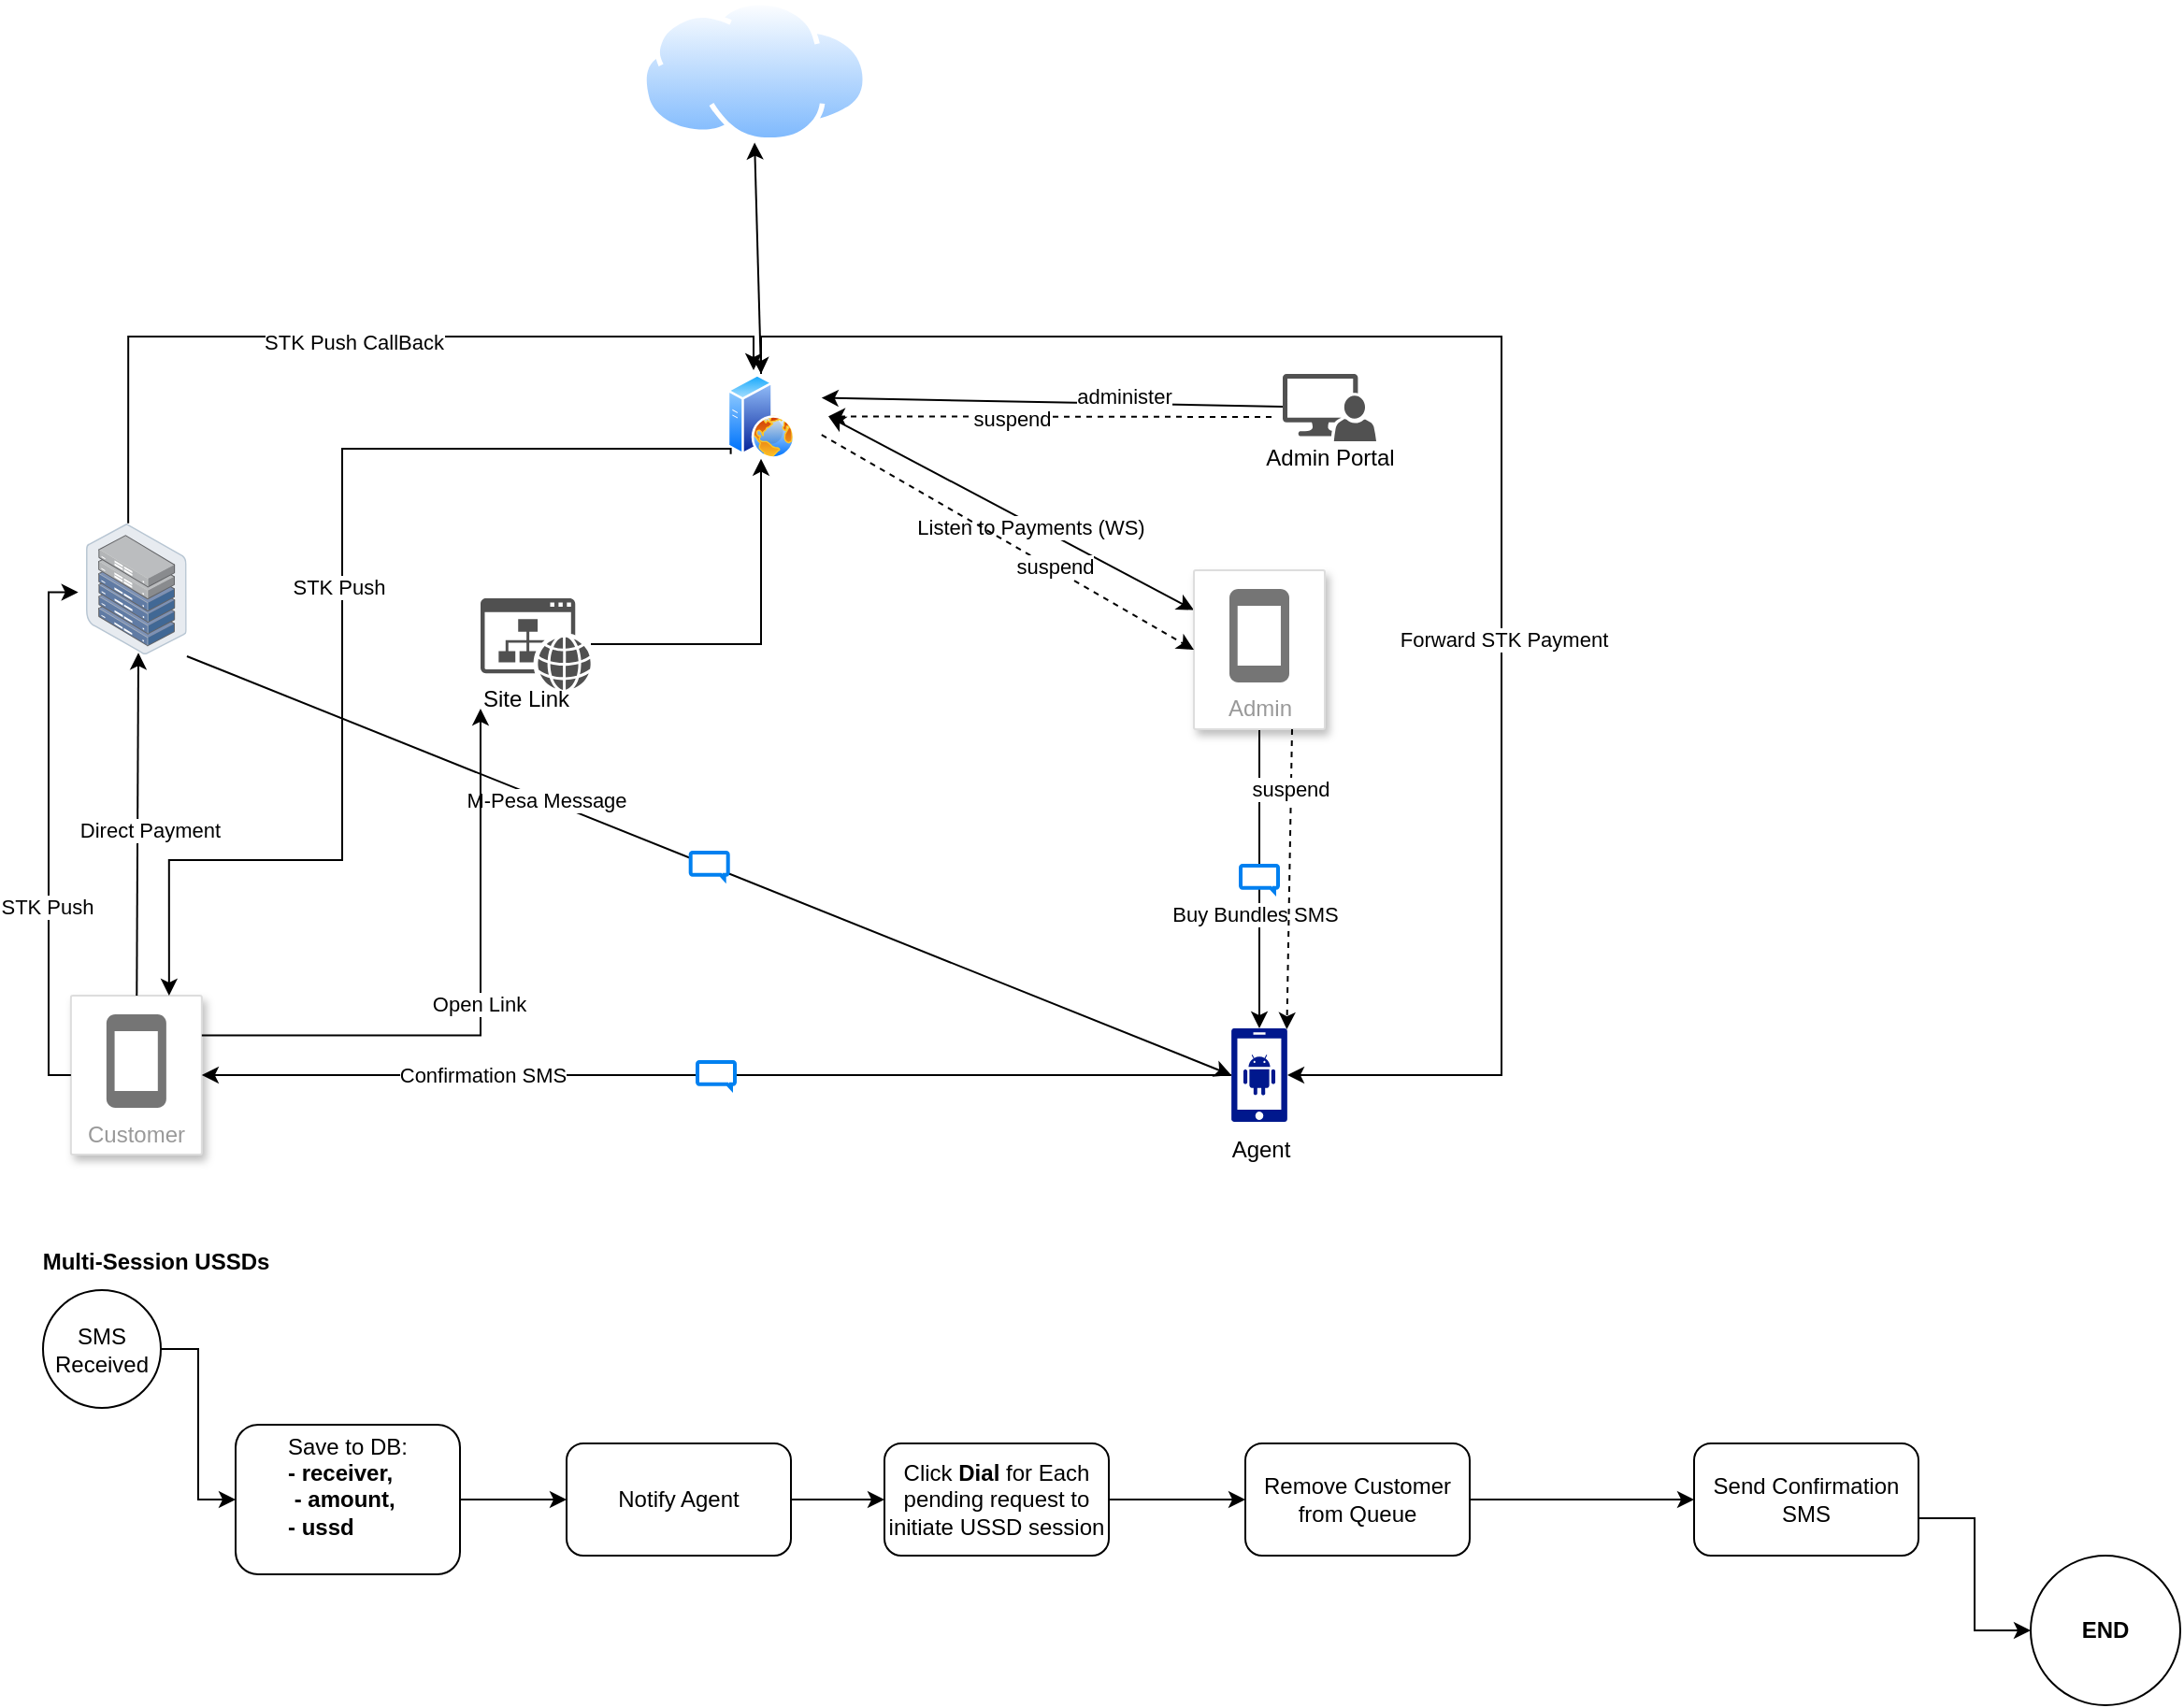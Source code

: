 <mxfile version="24.7.6">
  <diagram name="Page-1" id="izLVnv7lBoGsd2MbyICW">
    <mxGraphModel dx="1354" dy="740" grid="1" gridSize="10" guides="1" tooltips="1" connect="1" arrows="1" fold="1" page="1" pageScale="1" pageWidth="850" pageHeight="1100" math="0" shadow="0">
      <root>
        <mxCell id="0" />
        <mxCell id="1" parent="0" />
        <mxCell id="lsS754e5FoWiEUBsbKIs-1" value="" style="aspect=fixed;html=1;align=center;shadow=0;dashed=0;spacingTop=3;image=img/lib/active_directory/web_server.svg;shape=image;labelBackgroundColor=default;verticalAlign=top;verticalLabelPosition=bottom;sketch=0;pointerEvents=1;strokeColor=none;labelPosition=center;fillColor=#00188D;perimeter=ellipsePerimeter;" parent="1" vertex="1">
          <mxGeometry x="408" y="220" width="72" height="45.36" as="geometry" />
        </mxCell>
        <mxCell id="lsS754e5FoWiEUBsbKIs-7" value="Customer" style="strokeColor=#dddddd;shadow=1;strokeWidth=1;rounded=1;absoluteArcSize=1;arcSize=2;labelPosition=center;verticalLabelPosition=middle;align=center;verticalAlign=bottom;spacingLeft=0;fontColor=#999999;fontSize=12;whiteSpace=wrap;spacingBottom=2;html=1;" parent="1" vertex="1">
          <mxGeometry x="74.93" y="552.5" width="70" height="85" as="geometry" />
        </mxCell>
        <mxCell id="lsS754e5FoWiEUBsbKIs-8" value="" style="sketch=0;dashed=0;connectable=0;html=1;fillColor=#757575;strokeColor=none;shape=mxgraph.gcp2.phone;part=1;" parent="lsS754e5FoWiEUBsbKIs-7" vertex="1">
          <mxGeometry x="0.5" width="32" height="50" relative="1" as="geometry">
            <mxPoint x="-16" y="10" as="offset" />
          </mxGeometry>
        </mxCell>
        <mxCell id="lsS754e5FoWiEUBsbKIs-20" style="rounded=0;orthogonalLoop=1;jettySize=auto;html=1;entryX=1;entryY=0.25;entryDx=0;entryDy=0;" parent="1" source="lsS754e5FoWiEUBsbKIs-11" target="lsS754e5FoWiEUBsbKIs-1" edge="1">
          <mxGeometry relative="1" as="geometry" />
        </mxCell>
        <mxCell id="Y_LsZwWBNOfJoLUkH_yc-34" value="administer" style="edgeLabel;html=1;align=center;verticalAlign=middle;resizable=0;points=[];" vertex="1" connectable="0" parent="lsS754e5FoWiEUBsbKIs-20">
          <mxGeometry x="-0.312" y="-4" relative="1" as="geometry">
            <mxPoint as="offset" />
          </mxGeometry>
        </mxCell>
        <mxCell id="lsS754e5FoWiEUBsbKIs-17" value="" style="endArrow=classic;startArrow=classic;html=1;rounded=0;entryX=0;entryY=0.25;entryDx=0;entryDy=0;exitX=1;exitY=0.5;exitDx=0;exitDy=0;" parent="1" source="lsS754e5FoWiEUBsbKIs-1" target="DG5qp-f84GWuBGF_UOD1-55" edge="1">
          <mxGeometry width="50" height="50" relative="1" as="geometry">
            <mxPoint x="423" y="390" as="sourcePoint" />
            <mxPoint x="605.5" y="342.5" as="targetPoint" />
          </mxGeometry>
        </mxCell>
        <mxCell id="DG5qp-f84GWuBGF_UOD1-77" value="Listen to Payments (WS)" style="edgeLabel;html=1;align=center;verticalAlign=middle;resizable=0;points=[];" parent="lsS754e5FoWiEUBsbKIs-17" vertex="1" connectable="0">
          <mxGeometry x="0.112" y="-2" relative="1" as="geometry">
            <mxPoint as="offset" />
          </mxGeometry>
        </mxCell>
        <mxCell id="DG5qp-f84GWuBGF_UOD1-15" value="" style="endArrow=classic;html=1;rounded=0;entryX=0.52;entryY=0.988;entryDx=0;entryDy=0;entryPerimeter=0;" parent="1" source="lsS754e5FoWiEUBsbKIs-7" target="DG5qp-f84GWuBGF_UOD1-19" edge="1">
          <mxGeometry relative="1" as="geometry">
            <mxPoint x="106.87" y="460" as="sourcePoint" />
            <mxPoint x="113" y="370" as="targetPoint" />
          </mxGeometry>
        </mxCell>
        <mxCell id="DG5qp-f84GWuBGF_UOD1-46" value="Direct Payment" style="edgeLabel;html=1;align=center;verticalAlign=middle;resizable=0;points=[];" parent="DG5qp-f84GWuBGF_UOD1-15" vertex="1" connectable="0">
          <mxGeometry x="-0.034" y="-6" relative="1" as="geometry">
            <mxPoint as="offset" />
          </mxGeometry>
        </mxCell>
        <mxCell id="DG5qp-f84GWuBGF_UOD1-71" style="rounded=0;orthogonalLoop=1;jettySize=auto;html=1;edgeStyle=orthogonalEdgeStyle;exitX=0.419;exitY=-0.002;exitDx=0;exitDy=0;exitPerimeter=0;" parent="1" source="DG5qp-f84GWuBGF_UOD1-19" edge="1">
          <mxGeometry relative="1" as="geometry">
            <Array as="points">
              <mxPoint x="106" y="200" />
              <mxPoint x="440" y="200" />
            </Array>
            <mxPoint x="100" y="290" as="sourcePoint" />
            <mxPoint x="440" y="218" as="targetPoint" />
          </mxGeometry>
        </mxCell>
        <mxCell id="DG5qp-f84GWuBGF_UOD1-74" value="STK Push CallBack" style="edgeLabel;html=1;align=center;verticalAlign=middle;resizable=0;points=[];" parent="DG5qp-f84GWuBGF_UOD1-71" vertex="1" connectable="0">
          <mxGeometry x="-0.027" y="-3" relative="1" as="geometry">
            <mxPoint as="offset" />
          </mxGeometry>
        </mxCell>
        <mxCell id="DG5qp-f84GWuBGF_UOD1-19" value="" style="image;points=[];aspect=fixed;html=1;align=center;shadow=0;dashed=0;image=img/lib/allied_telesis/storage/Datacenter_Server_Half_Rack_ToR.svg;" parent="1" vertex="1">
          <mxGeometry x="83" y="300" width="53.87" height="70" as="geometry" />
        </mxCell>
        <mxCell id="DG5qp-f84GWuBGF_UOD1-23" value="" style="endArrow=classic;html=1;rounded=0;entryX=1;entryY=0.5;entryDx=0;entryDy=0;exitX=0;exitY=0.5;exitDx=0;exitDy=0;exitPerimeter=0;" parent="1" source="lsS754e5FoWiEUBsbKIs-5" target="lsS754e5FoWiEUBsbKIs-7" edge="1">
          <mxGeometry relative="1" as="geometry">
            <mxPoint x="136.87" y="419" as="sourcePoint" />
            <mxPoint x="607.87" y="586" as="targetPoint" />
          </mxGeometry>
        </mxCell>
        <mxCell id="DG5qp-f84GWuBGF_UOD1-24" value="" style="shape=mxgraph.ios7.icons.message;html=1;outlineConnect=0;verticalLabelPosition=bottom;labelBackgroundColor=#ffffff;verticalAlign=top;strokeWidth=2;strokeColor=#0080F0;shadow=0;dashed=0;" parent="DG5qp-f84GWuBGF_UOD1-23" vertex="1">
          <mxGeometry width="20" height="14" relative="1" as="geometry">
            <mxPoint x="-10" y="-7" as="offset" />
          </mxGeometry>
        </mxCell>
        <mxCell id="DG5qp-f84GWuBGF_UOD1-45" value="Confirmation SMS" style="edgeLabel;html=1;align=center;verticalAlign=middle;resizable=0;points=[];" parent="DG5qp-f84GWuBGF_UOD1-23" vertex="1" connectable="0">
          <mxGeometry x="0.509" relative="1" as="geometry">
            <mxPoint x="15" as="offset" />
          </mxGeometry>
        </mxCell>
        <mxCell id="DG5qp-f84GWuBGF_UOD1-38" value="" style="endArrow=classic;html=1;rounded=0;exitX=1.002;exitY=1.014;exitDx=0;exitDy=0;exitPerimeter=0;entryX=0;entryY=0.5;entryDx=0;entryDy=0;entryPerimeter=0;" parent="1" source="DG5qp-f84GWuBGF_UOD1-19" target="lsS754e5FoWiEUBsbKIs-5" edge="1">
          <mxGeometry relative="1" as="geometry">
            <mxPoint x="614" y="480" as="sourcePoint" />
            <mxPoint x="153" y="468" as="targetPoint" />
          </mxGeometry>
        </mxCell>
        <mxCell id="DG5qp-f84GWuBGF_UOD1-39" value="" style="shape=mxgraph.ios7.icons.message;html=1;outlineConnect=0;verticalLabelPosition=bottom;labelBackgroundColor=#ffffff;verticalAlign=top;strokeWidth=2;strokeColor=#0080F0;shadow=0;dashed=0;" parent="DG5qp-f84GWuBGF_UOD1-38" vertex="1">
          <mxGeometry width="20" height="14" relative="1" as="geometry">
            <mxPoint x="-10" y="-7" as="offset" />
          </mxGeometry>
        </mxCell>
        <mxCell id="DG5qp-f84GWuBGF_UOD1-43" value="M-Pesa Message" style="edgeLabel;html=1;align=center;verticalAlign=middle;resizable=0;points=[];" parent="DG5qp-f84GWuBGF_UOD1-38" vertex="1" connectable="0">
          <mxGeometry x="-0.312" relative="1" as="geometry">
            <mxPoint as="offset" />
          </mxGeometry>
        </mxCell>
        <mxCell id="DG5qp-f84GWuBGF_UOD1-40" value="" style="endArrow=classic;html=1;rounded=0;entryX=0.5;entryY=0;entryDx=0;entryDy=0;entryPerimeter=0;exitX=0.5;exitY=1;exitDx=0;exitDy=0;" parent="1" source="DG5qp-f84GWuBGF_UOD1-55" target="lsS754e5FoWiEUBsbKIs-5" edge="1">
          <mxGeometry relative="1" as="geometry">
            <mxPoint x="653" y="410" as="sourcePoint" />
            <mxPoint x="623" y="500" as="targetPoint" />
          </mxGeometry>
        </mxCell>
        <mxCell id="DG5qp-f84GWuBGF_UOD1-41" value="" style="shape=mxgraph.ios7.icons.message;html=1;outlineConnect=0;verticalLabelPosition=bottom;labelBackgroundColor=#ffffff;verticalAlign=top;strokeWidth=2;strokeColor=#0080F0;shadow=0;dashed=0;" parent="DG5qp-f84GWuBGF_UOD1-40" vertex="1">
          <mxGeometry width="20" height="14" relative="1" as="geometry">
            <mxPoint x="-10" y="-7" as="offset" />
          </mxGeometry>
        </mxCell>
        <mxCell id="DG5qp-f84GWuBGF_UOD1-75" value="Buy Bundles SMS" style="edgeLabel;html=1;align=center;verticalAlign=middle;resizable=0;points=[];" parent="DG5qp-f84GWuBGF_UOD1-40" vertex="1" connectable="0">
          <mxGeometry x="0.234" y="-3" relative="1" as="geometry">
            <mxPoint as="offset" />
          </mxGeometry>
        </mxCell>
        <mxCell id="DG5qp-f84GWuBGF_UOD1-48" value="" style="group" parent="1" vertex="1" connectable="0">
          <mxGeometry x="685.5" y="570" width="50" height="80" as="geometry" />
        </mxCell>
        <mxCell id="lsS754e5FoWiEUBsbKIs-5" value="" style="sketch=0;aspect=fixed;pointerEvents=1;shadow=0;dashed=0;html=1;strokeColor=none;labelPosition=center;verticalLabelPosition=bottom;verticalAlign=top;align=center;fillColor=#00188D;shape=mxgraph.mscae.enterprise.android_phone" parent="DG5qp-f84GWuBGF_UOD1-48" vertex="1">
          <mxGeometry x="10" width="30" height="50" as="geometry" />
        </mxCell>
        <mxCell id="DG5qp-f84GWuBGF_UOD1-47" value="Agent" style="text;html=1;align=center;verticalAlign=middle;resizable=0;points=[];autosize=1;strokeColor=none;fillColor=none;" parent="DG5qp-f84GWuBGF_UOD1-48" vertex="1">
          <mxGeometry y="50" width="50" height="30" as="geometry" />
        </mxCell>
        <mxCell id="DG5qp-f84GWuBGF_UOD1-54" value="" style="group" parent="1" vertex="1" connectable="0">
          <mxGeometry x="660.5" y="360" width="85" height="80" as="geometry" />
        </mxCell>
        <mxCell id="DG5qp-f84GWuBGF_UOD1-55" value="Admin" style="strokeColor=#dddddd;shadow=1;strokeWidth=1;rounded=1;absoluteArcSize=1;arcSize=2;labelPosition=center;verticalLabelPosition=middle;align=center;verticalAlign=bottom;spacingLeft=0;fontColor=#999999;fontSize=12;whiteSpace=wrap;spacingBottom=2;html=1;" parent="DG5qp-f84GWuBGF_UOD1-54" vertex="1">
          <mxGeometry x="15" y="-35" width="70" height="85" as="geometry" />
        </mxCell>
        <mxCell id="DG5qp-f84GWuBGF_UOD1-56" value="" style="sketch=0;dashed=0;connectable=0;html=1;fillColor=#757575;strokeColor=none;shape=mxgraph.gcp2.phone;part=1;" parent="DG5qp-f84GWuBGF_UOD1-55" vertex="1">
          <mxGeometry x="0.5" width="32" height="50" relative="1" as="geometry">
            <mxPoint x="-16" y="10" as="offset" />
          </mxGeometry>
        </mxCell>
        <mxCell id="DG5qp-f84GWuBGF_UOD1-58" value="" style="group" parent="1" vertex="1" connectable="0">
          <mxGeometry x="703" y="220" width="90" height="60" as="geometry" />
        </mxCell>
        <mxCell id="lsS754e5FoWiEUBsbKIs-11" value="" style="sketch=0;pointerEvents=1;shadow=0;dashed=0;html=1;strokeColor=none;labelPosition=center;verticalLabelPosition=bottom;verticalAlign=top;align=center;fillColor=#515151;shape=mxgraph.mscae.system_center.admin_console" parent="DG5qp-f84GWuBGF_UOD1-58" vertex="1">
          <mxGeometry x="20" width="50" height="36" as="geometry" />
        </mxCell>
        <mxCell id="DG5qp-f84GWuBGF_UOD1-57" value="Admin Portal" style="text;html=1;align=center;verticalAlign=middle;resizable=0;points=[];autosize=1;strokeColor=none;fillColor=none;" parent="DG5qp-f84GWuBGF_UOD1-58" vertex="1">
          <mxGeometry y="30" width="90" height="30" as="geometry" />
        </mxCell>
        <mxCell id="DG5qp-f84GWuBGF_UOD1-60" value="" style="group" parent="1" vertex="1" connectable="0">
          <mxGeometry x="283" y="340" width="70" height="69" as="geometry" />
        </mxCell>
        <mxCell id="DG5qp-f84GWuBGF_UOD1-62" value="" style="group" parent="DG5qp-f84GWuBGF_UOD1-60" vertex="1" connectable="0">
          <mxGeometry width="70" height="69" as="geometry" />
        </mxCell>
        <mxCell id="DG5qp-f84GWuBGF_UOD1-63" value="" style="group" parent="DG5qp-f84GWuBGF_UOD1-62" vertex="1" connectable="0">
          <mxGeometry width="70" height="69" as="geometry" />
        </mxCell>
        <mxCell id="lsS754e5FoWiEUBsbKIs-2" value="" style="sketch=0;pointerEvents=1;shadow=0;dashed=0;html=1;strokeColor=none;fillColor=#505050;labelPosition=center;verticalLabelPosition=bottom;verticalAlign=top;outlineConnect=0;align=center;shape=mxgraph.office.concepts.website;" parent="DG5qp-f84GWuBGF_UOD1-63" vertex="1">
          <mxGeometry x="11" width="59" height="49" as="geometry" />
        </mxCell>
        <mxCell id="DG5qp-f84GWuBGF_UOD1-59" value="Site Link" style="text;html=1;align=center;verticalAlign=middle;resizable=0;points=[];autosize=1;strokeColor=none;fillColor=none;" parent="DG5qp-f84GWuBGF_UOD1-63" vertex="1">
          <mxGeometry y="39" width="70" height="30" as="geometry" />
        </mxCell>
        <mxCell id="DG5qp-f84GWuBGF_UOD1-64" style="rounded=0;orthogonalLoop=1;jettySize=auto;html=1;exitX=1;exitY=0.25;exitDx=0;exitDy=0;entryX=0.157;entryY=0.667;entryDx=0;entryDy=0;entryPerimeter=0;edgeStyle=orthogonalEdgeStyle;" parent="1" source="lsS754e5FoWiEUBsbKIs-7" target="DG5qp-f84GWuBGF_UOD1-59" edge="1">
          <mxGeometry relative="1" as="geometry">
            <Array as="points">
              <mxPoint x="294" y="574" />
            </Array>
          </mxGeometry>
        </mxCell>
        <mxCell id="DG5qp-f84GWuBGF_UOD1-66" value="Open Link" style="edgeLabel;html=1;align=center;verticalAlign=middle;resizable=0;points=[];" parent="DG5qp-f84GWuBGF_UOD1-64" vertex="1" connectable="0">
          <mxGeometry x="0.029" y="1" relative="1" as="geometry">
            <mxPoint as="offset" />
          </mxGeometry>
        </mxCell>
        <mxCell id="DG5qp-f84GWuBGF_UOD1-65" value="" style="edgeStyle=orthogonalEdgeStyle;rounded=0;orthogonalLoop=1;jettySize=auto;html=1;" parent="1" source="lsS754e5FoWiEUBsbKIs-2" target="lsS754e5FoWiEUBsbKIs-1" edge="1">
          <mxGeometry relative="1" as="geometry" />
        </mxCell>
        <mxCell id="DG5qp-f84GWuBGF_UOD1-69" style="edgeStyle=orthogonalEdgeStyle;rounded=0;orthogonalLoop=1;jettySize=auto;html=1;exitX=0.25;exitY=1;exitDx=0;exitDy=0;entryX=0.75;entryY=0;entryDx=0;entryDy=0;" parent="1" source="lsS754e5FoWiEUBsbKIs-1" target="lsS754e5FoWiEUBsbKIs-7" edge="1">
          <mxGeometry relative="1" as="geometry">
            <mxPoint x="548" y="350" as="sourcePoint" />
            <mxPoint x="293" y="605" as="targetPoint" />
            <Array as="points">
              <mxPoint x="428" y="260" />
              <mxPoint x="220" y="260" />
              <mxPoint x="220" y="480" />
              <mxPoint x="127" y="480" />
            </Array>
          </mxGeometry>
        </mxCell>
        <mxCell id="DG5qp-f84GWuBGF_UOD1-73" value="STK Push" style="edgeLabel;html=1;align=center;verticalAlign=middle;resizable=0;points=[];" parent="DG5qp-f84GWuBGF_UOD1-69" vertex="1" connectable="0">
          <mxGeometry x="-0.045" y="-2" relative="1" as="geometry">
            <mxPoint as="offset" />
          </mxGeometry>
        </mxCell>
        <mxCell id="DG5qp-f84GWuBGF_UOD1-78" style="edgeStyle=orthogonalEdgeStyle;rounded=0;orthogonalLoop=1;jettySize=auto;html=1;entryX=-0.077;entryY=0.525;entryDx=0;entryDy=0;entryPerimeter=0;exitX=0;exitY=0.5;exitDx=0;exitDy=0;" parent="1" source="lsS754e5FoWiEUBsbKIs-7" target="DG5qp-f84GWuBGF_UOD1-19" edge="1">
          <mxGeometry relative="1" as="geometry">
            <Array as="points">
              <mxPoint x="63" y="595" />
              <mxPoint x="63" y="337" />
            </Array>
          </mxGeometry>
        </mxCell>
        <mxCell id="DG5qp-f84GWuBGF_UOD1-80" value="STK Push" style="edgeLabel;html=1;align=center;verticalAlign=middle;resizable=0;points=[];" parent="DG5qp-f84GWuBGF_UOD1-78" vertex="1" connectable="0">
          <mxGeometry x="-0.285" y="1" relative="1" as="geometry">
            <mxPoint as="offset" />
          </mxGeometry>
        </mxCell>
        <mxCell id="Y_LsZwWBNOfJoLUkH_yc-2" style="edgeStyle=orthogonalEdgeStyle;rounded=0;orthogonalLoop=1;jettySize=auto;html=1;entryX=1;entryY=0.5;entryDx=0;entryDy=0;entryPerimeter=0;exitX=0.5;exitY=0;exitDx=0;exitDy=0;" edge="1" parent="1" source="lsS754e5FoWiEUBsbKIs-1" target="lsS754e5FoWiEUBsbKIs-5">
          <mxGeometry relative="1" as="geometry">
            <Array as="points">
              <mxPoint x="444" y="200" />
              <mxPoint x="840" y="200" />
              <mxPoint x="840" y="595" />
            </Array>
          </mxGeometry>
        </mxCell>
        <mxCell id="Y_LsZwWBNOfJoLUkH_yc-3" value="Forward STK Payment" style="edgeLabel;html=1;align=center;verticalAlign=middle;resizable=0;points=[];" vertex="1" connectable="0" parent="Y_LsZwWBNOfJoLUkH_yc-2">
          <mxGeometry x="0.247" y="1" relative="1" as="geometry">
            <mxPoint y="1" as="offset" />
          </mxGeometry>
        </mxCell>
        <mxCell id="Y_LsZwWBNOfJoLUkH_yc-4" value="" style="html=1;labelBackgroundColor=#ffffff;startArrow=none;startFill=0;startSize=6;endArrow=classic;endFill=1;endSize=6;jettySize=auto;orthogonalLoop=1;strokeWidth=1;dashed=1;fontSize=14;rounded=0;entryX=1;entryY=0.5;entryDx=0;entryDy=0;" edge="1" parent="1" target="lsS754e5FoWiEUBsbKIs-1">
          <mxGeometry width="60" height="60" relative="1" as="geometry">
            <mxPoint x="717" y="243" as="sourcePoint" />
            <mxPoint x="633" y="260" as="targetPoint" />
          </mxGeometry>
        </mxCell>
        <mxCell id="Y_LsZwWBNOfJoLUkH_yc-5" value="suspend" style="edgeLabel;html=1;align=center;verticalAlign=middle;resizable=0;points=[];" vertex="1" connectable="0" parent="Y_LsZwWBNOfJoLUkH_yc-4">
          <mxGeometry x="0.178" y="1" relative="1" as="geometry">
            <mxPoint as="offset" />
          </mxGeometry>
        </mxCell>
        <mxCell id="Y_LsZwWBNOfJoLUkH_yc-6" value="" style="html=1;labelBackgroundColor=#ffffff;startArrow=none;startFill=0;startSize=6;endArrow=classic;endFill=1;endSize=6;jettySize=auto;orthogonalLoop=1;strokeWidth=1;dashed=1;fontSize=14;rounded=0;exitX=1;exitY=0.75;exitDx=0;exitDy=0;entryX=0;entryY=0.5;entryDx=0;entryDy=0;" edge="1" parent="1" source="lsS754e5FoWiEUBsbKIs-1" target="DG5qp-f84GWuBGF_UOD1-55">
          <mxGeometry width="60" height="60" relative="1" as="geometry">
            <mxPoint x="543" y="390" as="sourcePoint" />
            <mxPoint x="603" y="330" as="targetPoint" />
          </mxGeometry>
        </mxCell>
        <mxCell id="Y_LsZwWBNOfJoLUkH_yc-7" value="suspend" style="edgeLabel;html=1;align=center;verticalAlign=middle;resizable=0;points=[];" vertex="1" connectable="0" parent="Y_LsZwWBNOfJoLUkH_yc-6">
          <mxGeometry x="0.251" y="2" relative="1" as="geometry">
            <mxPoint x="-1" as="offset" />
          </mxGeometry>
        </mxCell>
        <mxCell id="Y_LsZwWBNOfJoLUkH_yc-8" value="" style="html=1;labelBackgroundColor=#ffffff;startArrow=none;startFill=0;startSize=6;endArrow=classic;endFill=1;endSize=6;jettySize=auto;orthogonalLoop=1;strokeWidth=1;dashed=1;fontSize=14;rounded=0;exitX=0.75;exitY=1;exitDx=0;exitDy=0;entryX=0.99;entryY=0.01;entryDx=0;entryDy=0;entryPerimeter=0;" edge="1" parent="1" source="DG5qp-f84GWuBGF_UOD1-55" target="lsS754e5FoWiEUBsbKIs-5">
          <mxGeometry width="60" height="60" relative="1" as="geometry">
            <mxPoint x="543" y="390" as="sourcePoint" />
            <mxPoint x="603" y="330" as="targetPoint" />
          </mxGeometry>
        </mxCell>
        <mxCell id="Y_LsZwWBNOfJoLUkH_yc-9" value="suspend" style="edgeLabel;html=1;align=center;verticalAlign=middle;resizable=0;points=[];" vertex="1" connectable="0" parent="Y_LsZwWBNOfJoLUkH_yc-8">
          <mxGeometry x="-0.607" y="-1" relative="1" as="geometry">
            <mxPoint as="offset" />
          </mxGeometry>
        </mxCell>
        <mxCell id="Y_LsZwWBNOfJoLUkH_yc-14" value="&lt;b&gt;Multi-Session USSDs&lt;/b&gt;" style="text;html=1;align=center;verticalAlign=middle;resizable=0;points=[];autosize=1;strokeColor=none;fillColor=none;" vertex="1" parent="1">
          <mxGeometry x="50" y="680" width="140" height="30" as="geometry" />
        </mxCell>
        <mxCell id="Y_LsZwWBNOfJoLUkH_yc-20" value="" style="edgeStyle=orthogonalEdgeStyle;rounded=0;orthogonalLoop=1;jettySize=auto;html=1;" edge="1" parent="1" source="Y_LsZwWBNOfJoLUkH_yc-15" target="Y_LsZwWBNOfJoLUkH_yc-19">
          <mxGeometry relative="1" as="geometry" />
        </mxCell>
        <mxCell id="Y_LsZwWBNOfJoLUkH_yc-15" value="Save to DB:&lt;div style=&quot;text-align: left;&quot;&gt;&lt;b&gt;- receiver,&lt;/b&gt;&lt;/div&gt;&lt;div&gt;&lt;div style=&quot;text-align: left;&quot;&gt;&lt;span style=&quot;background-color: initial;&quot;&gt;&lt;b&gt;&amp;nbsp;- amount,&lt;/b&gt;&lt;/span&gt;&lt;/div&gt;&lt;div style=&quot;text-align: left;&quot;&gt;&lt;span style=&quot;background-color: initial;&quot;&gt;&lt;b&gt;- ussd&lt;/b&gt;&lt;/span&gt;&lt;/div&gt;&lt;div&gt;&lt;br&gt;&lt;/div&gt;&lt;/div&gt;" style="rounded=1;whiteSpace=wrap;html=1;" vertex="1" parent="1">
          <mxGeometry x="163" y="782" width="120" height="80" as="geometry" />
        </mxCell>
        <mxCell id="Y_LsZwWBNOfJoLUkH_yc-18" style="edgeStyle=orthogonalEdgeStyle;rounded=0;orthogonalLoop=1;jettySize=auto;html=1;entryX=0;entryY=0.5;entryDx=0;entryDy=0;" edge="1" parent="1" source="Y_LsZwWBNOfJoLUkH_yc-16" target="Y_LsZwWBNOfJoLUkH_yc-15">
          <mxGeometry relative="1" as="geometry" />
        </mxCell>
        <mxCell id="Y_LsZwWBNOfJoLUkH_yc-16" value="SMS Received" style="ellipse;whiteSpace=wrap;html=1;aspect=fixed;" vertex="1" parent="1">
          <mxGeometry x="60" y="710" width="63" height="63" as="geometry" />
        </mxCell>
        <mxCell id="Y_LsZwWBNOfJoLUkH_yc-22" value="" style="edgeStyle=orthogonalEdgeStyle;rounded=0;orthogonalLoop=1;jettySize=auto;html=1;" edge="1" parent="1" source="Y_LsZwWBNOfJoLUkH_yc-19" target="Y_LsZwWBNOfJoLUkH_yc-21">
          <mxGeometry relative="1" as="geometry" />
        </mxCell>
        <mxCell id="Y_LsZwWBNOfJoLUkH_yc-19" value="Notify Agent" style="whiteSpace=wrap;html=1;rounded=1;" vertex="1" parent="1">
          <mxGeometry x="340" y="792" width="120" height="60" as="geometry" />
        </mxCell>
        <mxCell id="Y_LsZwWBNOfJoLUkH_yc-24" value="" style="edgeStyle=orthogonalEdgeStyle;rounded=0;orthogonalLoop=1;jettySize=auto;html=1;" edge="1" parent="1" source="Y_LsZwWBNOfJoLUkH_yc-21" target="Y_LsZwWBNOfJoLUkH_yc-23">
          <mxGeometry relative="1" as="geometry" />
        </mxCell>
        <mxCell id="Y_LsZwWBNOfJoLUkH_yc-21" value="Click &lt;b&gt;Dial&amp;nbsp;&lt;/b&gt;for Each pending request to initiate USSD session" style="whiteSpace=wrap;html=1;rounded=1;" vertex="1" parent="1">
          <mxGeometry x="510" y="792" width="120" height="60" as="geometry" />
        </mxCell>
        <mxCell id="Y_LsZwWBNOfJoLUkH_yc-26" value="" style="edgeStyle=orthogonalEdgeStyle;rounded=0;orthogonalLoop=1;jettySize=auto;html=1;" edge="1" parent="1" source="Y_LsZwWBNOfJoLUkH_yc-23" target="Y_LsZwWBNOfJoLUkH_yc-25">
          <mxGeometry relative="1" as="geometry" />
        </mxCell>
        <mxCell id="Y_LsZwWBNOfJoLUkH_yc-23" value="Remove Customer from Queue" style="whiteSpace=wrap;html=1;rounded=1;" vertex="1" parent="1">
          <mxGeometry x="703" y="792" width="120" height="60" as="geometry" />
        </mxCell>
        <mxCell id="Y_LsZwWBNOfJoLUkH_yc-29" style="edgeStyle=orthogonalEdgeStyle;rounded=0;orthogonalLoop=1;jettySize=auto;html=1;exitX=1;exitY=0.5;exitDx=0;exitDy=0;entryX=0;entryY=0.5;entryDx=0;entryDy=0;" edge="1" parent="1" source="Y_LsZwWBNOfJoLUkH_yc-25" target="Y_LsZwWBNOfJoLUkH_yc-27">
          <mxGeometry relative="1" as="geometry">
            <Array as="points">
              <mxPoint x="1093" y="832" />
              <mxPoint x="1093" y="892" />
            </Array>
          </mxGeometry>
        </mxCell>
        <mxCell id="Y_LsZwWBNOfJoLUkH_yc-25" value="Send Confirmation SMS" style="whiteSpace=wrap;html=1;rounded=1;" vertex="1" parent="1">
          <mxGeometry x="943" y="792" width="120" height="60" as="geometry" />
        </mxCell>
        <mxCell id="Y_LsZwWBNOfJoLUkH_yc-27" value="&lt;b&gt;END&lt;/b&gt;" style="ellipse;whiteSpace=wrap;html=1;rounded=1;" vertex="1" parent="1">
          <mxGeometry x="1123" y="852" width="80" height="80" as="geometry" />
        </mxCell>
        <mxCell id="Y_LsZwWBNOfJoLUkH_yc-30" value="" style="image;aspect=fixed;perimeter=ellipsePerimeter;html=1;align=center;shadow=0;dashed=0;spacingTop=3;image=img/lib/active_directory/internet_cloud.svg;" vertex="1" parent="1">
          <mxGeometry x="380" y="20" width="121.11" height="76.3" as="geometry" />
        </mxCell>
        <mxCell id="Y_LsZwWBNOfJoLUkH_yc-32" value="" style="html=1;labelBackgroundColor=#ffffff;startArrow=classic;startFill=1;startSize=6;endArrow=classic;endFill=1;endSize=6;jettySize=auto;orthogonalLoop=1;strokeWidth=1;fontSize=14;rounded=0;entryX=0.5;entryY=1;entryDx=0;entryDy=0;exitX=0.5;exitY=0;exitDx=0;exitDy=0;" edge="1" parent="1" source="lsS754e5FoWiEUBsbKIs-1" target="Y_LsZwWBNOfJoLUkH_yc-30">
          <mxGeometry width="60" height="60" relative="1" as="geometry">
            <mxPoint x="540" y="180" as="sourcePoint" />
            <mxPoint x="600" y="120" as="targetPoint" />
          </mxGeometry>
        </mxCell>
      </root>
    </mxGraphModel>
  </diagram>
</mxfile>
